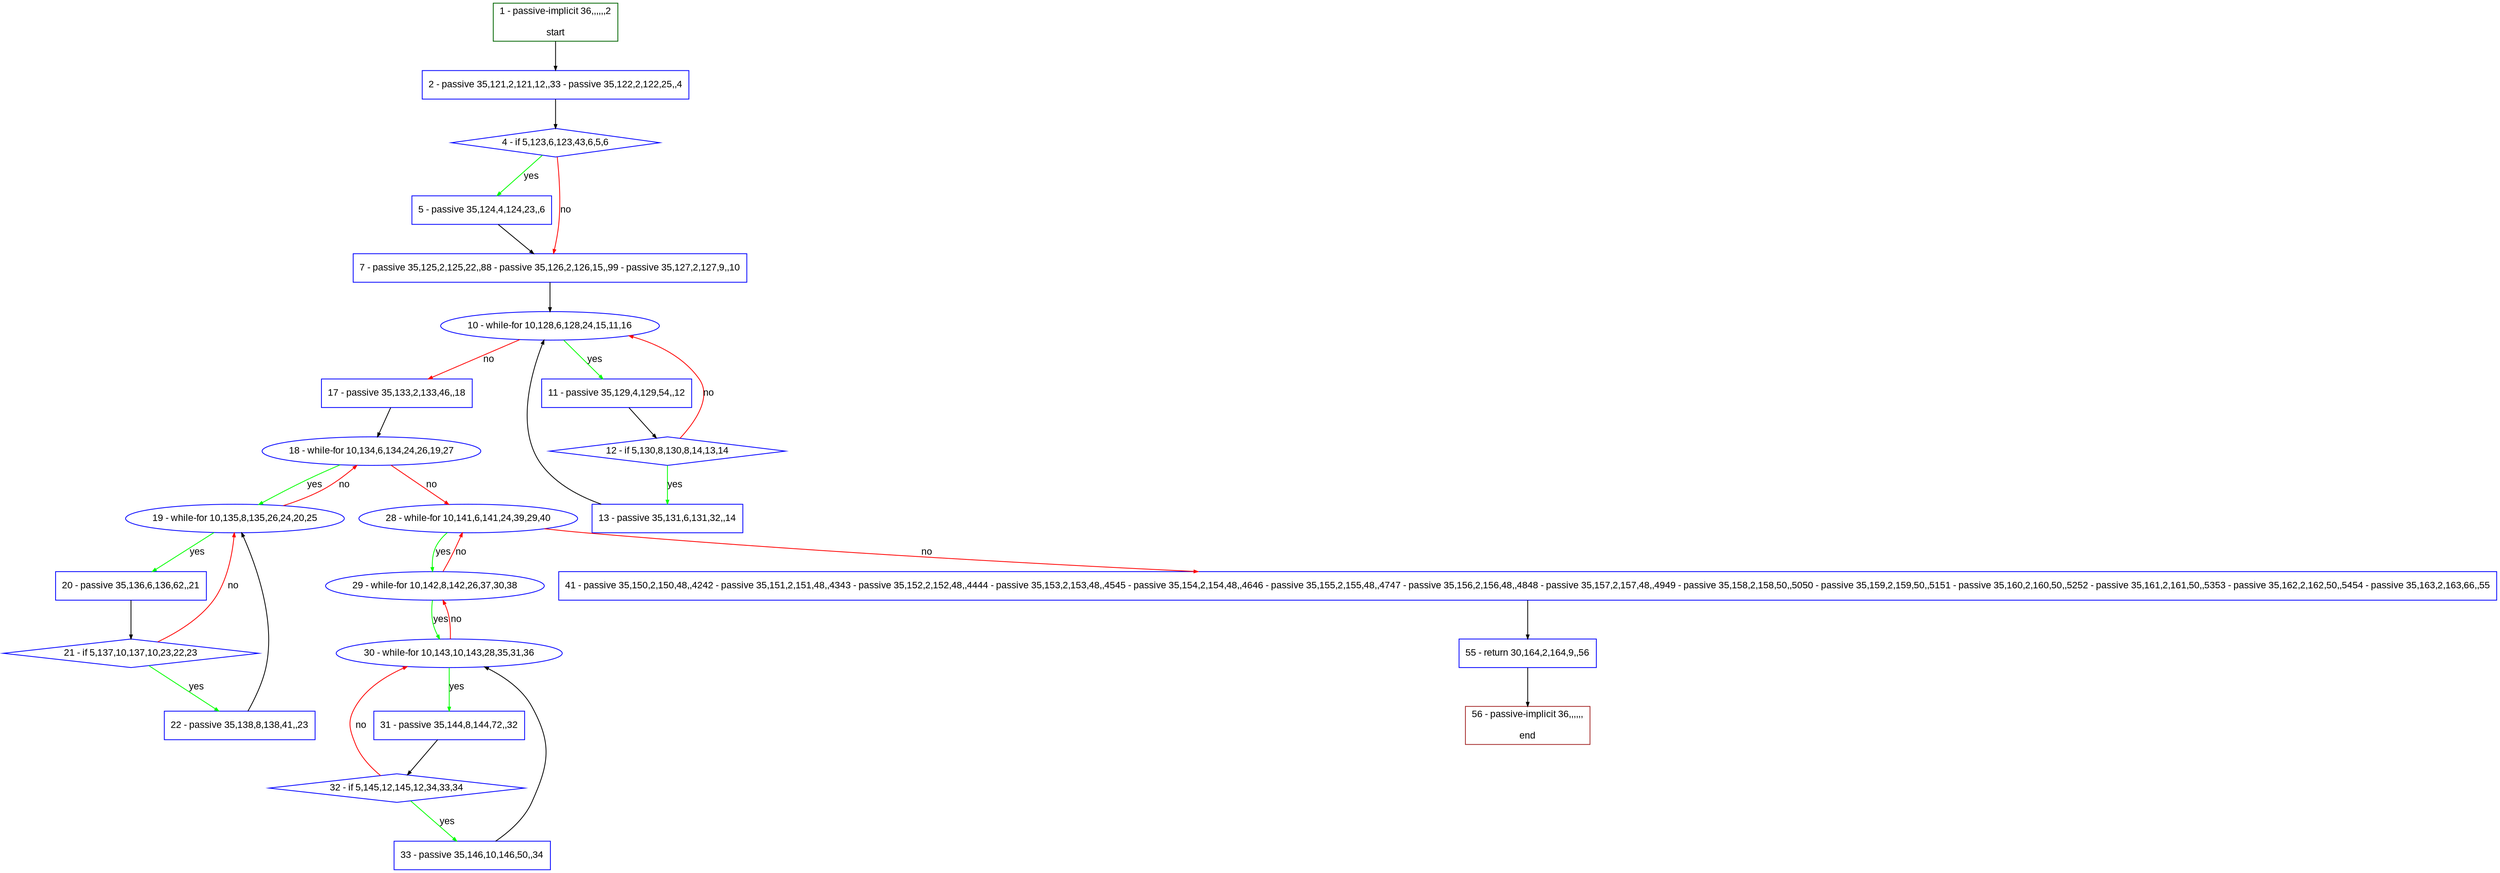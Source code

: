 digraph "" {
  graph [pack="true", label="", fontsize="12", packmode="clust", fontname="Arial", fillcolor="#FFFFCC", bgcolor="white", style="rounded,filled", compound="true"];
  node [node_initialized="no", label="", color="grey", fontsize="12", fillcolor="white", fontname="Arial", style="filled", shape="rectangle", compound="true", fixedsize="false"];
  edge [fontcolor="black", arrowhead="normal", arrowtail="none", arrowsize="0.5", ltail="", label="", color="black", fontsize="12", lhead="", fontname="Arial", dir="forward", compound="true"];
  __N1 [label="2 - passive 35,121,2,121,12,,33 - passive 35,122,2,122,25,,4", color="#0000ff", fillcolor="#ffffff", style="filled", shape="box"];
  __N2 [label="1 - passive-implicit 36,,,,,,2\n\nstart", color="#006400", fillcolor="#ffffff", style="filled", shape="box"];
  __N3 [label="4 - if 5,123,6,123,43,6,5,6", color="#0000ff", fillcolor="#ffffff", style="filled", shape="diamond"];
  __N4 [label="5 - passive 35,124,4,124,23,,6", color="#0000ff", fillcolor="#ffffff", style="filled", shape="box"];
  __N5 [label="7 - passive 35,125,2,125,22,,88 - passive 35,126,2,126,15,,99 - passive 35,127,2,127,9,,10", color="#0000ff", fillcolor="#ffffff", style="filled", shape="box"];
  __N6 [label="10 - while-for 10,128,6,128,24,15,11,16", color="#0000ff", fillcolor="#ffffff", style="filled", shape="oval"];
  __N7 [label="11 - passive 35,129,4,129,54,,12", color="#0000ff", fillcolor="#ffffff", style="filled", shape="box"];
  __N8 [label="17 - passive 35,133,2,133,46,,18", color="#0000ff", fillcolor="#ffffff", style="filled", shape="box"];
  __N9 [label="12 - if 5,130,8,130,8,14,13,14", color="#0000ff", fillcolor="#ffffff", style="filled", shape="diamond"];
  __N10 [label="13 - passive 35,131,6,131,32,,14", color="#0000ff", fillcolor="#ffffff", style="filled", shape="box"];
  __N11 [label="18 - while-for 10,134,6,134,24,26,19,27", color="#0000ff", fillcolor="#ffffff", style="filled", shape="oval"];
  __N12 [label="19 - while-for 10,135,8,135,26,24,20,25", color="#0000ff", fillcolor="#ffffff", style="filled", shape="oval"];
  __N13 [label="28 - while-for 10,141,6,141,24,39,29,40", color="#0000ff", fillcolor="#ffffff", style="filled", shape="oval"];
  __N14 [label="20 - passive 35,136,6,136,62,,21", color="#0000ff", fillcolor="#ffffff", style="filled", shape="box"];
  __N15 [label="21 - if 5,137,10,137,10,23,22,23", color="#0000ff", fillcolor="#ffffff", style="filled", shape="diamond"];
  __N16 [label="22 - passive 35,138,8,138,41,,23", color="#0000ff", fillcolor="#ffffff", style="filled", shape="box"];
  __N17 [label="29 - while-for 10,142,8,142,26,37,30,38", color="#0000ff", fillcolor="#ffffff", style="filled", shape="oval"];
  __N18 [label="41 - passive 35,150,2,150,48,,4242 - passive 35,151,2,151,48,,4343 - passive 35,152,2,152,48,,4444 - passive 35,153,2,153,48,,4545 - passive 35,154,2,154,48,,4646 - passive 35,155,2,155,48,,4747 - passive 35,156,2,156,48,,4848 - passive 35,157,2,157,48,,4949 - passive 35,158,2,158,50,,5050 - passive 35,159,2,159,50,,5151 - passive 35,160,2,160,50,,5252 - passive 35,161,2,161,50,,5353 - passive 35,162,2,162,50,,5454 - passive 35,163,2,163,66,,55", color="#0000ff", fillcolor="#ffffff", style="filled", shape="box"];
  __N19 [label="30 - while-for 10,143,10,143,28,35,31,36", color="#0000ff", fillcolor="#ffffff", style="filled", shape="oval"];
  __N20 [label="31 - passive 35,144,8,144,72,,32", color="#0000ff", fillcolor="#ffffff", style="filled", shape="box"];
  __N21 [label="32 - if 5,145,12,145,12,34,33,34", color="#0000ff", fillcolor="#ffffff", style="filled", shape="diamond"];
  __N22 [label="33 - passive 35,146,10,146,50,,34", color="#0000ff", fillcolor="#ffffff", style="filled", shape="box"];
  __N23 [label="55 - return 30,164,2,164,9,,56", color="#0000ff", fillcolor="#ffffff", style="filled", shape="box"];
  __N24 [label="56 - passive-implicit 36,,,,,,\n\nend", color="#a52a2a", fillcolor="#ffffff", style="filled", shape="box"];
  __N2 -> __N1 [arrowhead="normal", arrowtail="none", color="#000000", label="", dir="forward"];
  __N1 -> __N3 [arrowhead="normal", arrowtail="none", color="#000000", label="", dir="forward"];
  __N3 -> __N4 [arrowhead="normal", arrowtail="none", color="#00ff00", label="yes", dir="forward"];
  __N3 -> __N5 [arrowhead="normal", arrowtail="none", color="#ff0000", label="no", dir="forward"];
  __N4 -> __N5 [arrowhead="normal", arrowtail="none", color="#000000", label="", dir="forward"];
  __N5 -> __N6 [arrowhead="normal", arrowtail="none", color="#000000", label="", dir="forward"];
  __N6 -> __N7 [arrowhead="normal", arrowtail="none", color="#00ff00", label="yes", dir="forward"];
  __N6 -> __N8 [arrowhead="normal", arrowtail="none", color="#ff0000", label="no", dir="forward"];
  __N7 -> __N9 [arrowhead="normal", arrowtail="none", color="#000000", label="", dir="forward"];
  __N9 -> __N6 [arrowhead="normal", arrowtail="none", color="#ff0000", label="no", dir="forward"];
  __N9 -> __N10 [arrowhead="normal", arrowtail="none", color="#00ff00", label="yes", dir="forward"];
  __N10 -> __N6 [arrowhead="normal", arrowtail="none", color="#000000", label="", dir="forward"];
  __N8 -> __N11 [arrowhead="normal", arrowtail="none", color="#000000", label="", dir="forward"];
  __N11 -> __N12 [arrowhead="normal", arrowtail="none", color="#00ff00", label="yes", dir="forward"];
  __N12 -> __N11 [arrowhead="normal", arrowtail="none", color="#ff0000", label="no", dir="forward"];
  __N11 -> __N13 [arrowhead="normal", arrowtail="none", color="#ff0000", label="no", dir="forward"];
  __N12 -> __N14 [arrowhead="normal", arrowtail="none", color="#00ff00", label="yes", dir="forward"];
  __N14 -> __N15 [arrowhead="normal", arrowtail="none", color="#000000", label="", dir="forward"];
  __N15 -> __N12 [arrowhead="normal", arrowtail="none", color="#ff0000", label="no", dir="forward"];
  __N15 -> __N16 [arrowhead="normal", arrowtail="none", color="#00ff00", label="yes", dir="forward"];
  __N16 -> __N12 [arrowhead="normal", arrowtail="none", color="#000000", label="", dir="forward"];
  __N13 -> __N17 [arrowhead="normal", arrowtail="none", color="#00ff00", label="yes", dir="forward"];
  __N17 -> __N13 [arrowhead="normal", arrowtail="none", color="#ff0000", label="no", dir="forward"];
  __N13 -> __N18 [arrowhead="normal", arrowtail="none", color="#ff0000", label="no", dir="forward"];
  __N17 -> __N19 [arrowhead="normal", arrowtail="none", color="#00ff00", label="yes", dir="forward"];
  __N19 -> __N17 [arrowhead="normal", arrowtail="none", color="#ff0000", label="no", dir="forward"];
  __N19 -> __N20 [arrowhead="normal", arrowtail="none", color="#00ff00", label="yes", dir="forward"];
  __N20 -> __N21 [arrowhead="normal", arrowtail="none", color="#000000", label="", dir="forward"];
  __N21 -> __N19 [arrowhead="normal", arrowtail="none", color="#ff0000", label="no", dir="forward"];
  __N21 -> __N22 [arrowhead="normal", arrowtail="none", color="#00ff00", label="yes", dir="forward"];
  __N22 -> __N19 [arrowhead="normal", arrowtail="none", color="#000000", label="", dir="forward"];
  __N18 -> __N23 [arrowhead="normal", arrowtail="none", color="#000000", label="", dir="forward"];
  __N23 -> __N24 [arrowhead="normal", arrowtail="none", color="#000000", label="", dir="forward"];
}
